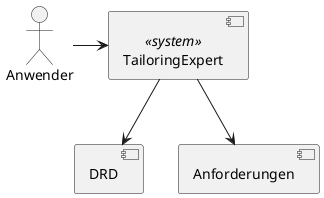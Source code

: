 @startuml

[DRD] as drd
[Anforderungen] as anforderungen

[TailoringExpert] <<system>> as tailoring
tailoring --> drd
tailoring --> anforderungen

actor "Anwender" as anwender
anwender -> tailoring
@enduml